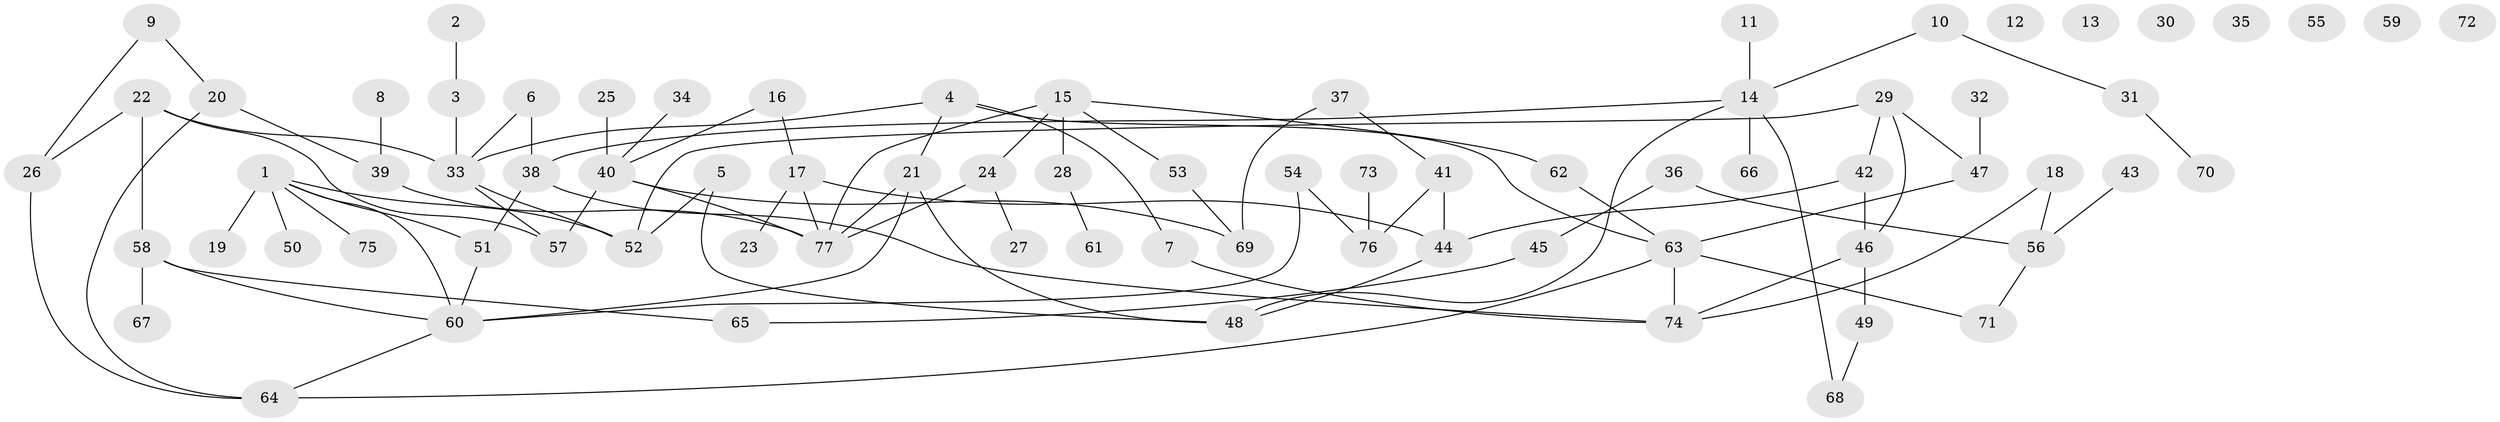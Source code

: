 // coarse degree distribution, {4: 0.09375, 6: 0.09375, 2: 0.1875, 1: 0.25, 8: 0.0625, 5: 0.15625, 3: 0.15625}
// Generated by graph-tools (version 1.1) at 2025/48/03/04/25 22:48:28]
// undirected, 77 vertices, 97 edges
graph export_dot {
  node [color=gray90,style=filled];
  1;
  2;
  3;
  4;
  5;
  6;
  7;
  8;
  9;
  10;
  11;
  12;
  13;
  14;
  15;
  16;
  17;
  18;
  19;
  20;
  21;
  22;
  23;
  24;
  25;
  26;
  27;
  28;
  29;
  30;
  31;
  32;
  33;
  34;
  35;
  36;
  37;
  38;
  39;
  40;
  41;
  42;
  43;
  44;
  45;
  46;
  47;
  48;
  49;
  50;
  51;
  52;
  53;
  54;
  55;
  56;
  57;
  58;
  59;
  60;
  61;
  62;
  63;
  64;
  65;
  66;
  67;
  68;
  69;
  70;
  71;
  72;
  73;
  74;
  75;
  76;
  77;
  1 -- 19;
  1 -- 50;
  1 -- 51;
  1 -- 52;
  1 -- 60;
  1 -- 75;
  2 -- 3;
  3 -- 33;
  4 -- 7;
  4 -- 21;
  4 -- 33;
  4 -- 63;
  5 -- 48;
  5 -- 52;
  6 -- 33;
  6 -- 38;
  7 -- 74;
  8 -- 39;
  9 -- 20;
  9 -- 26;
  10 -- 14;
  10 -- 31;
  11 -- 14;
  14 -- 38;
  14 -- 48;
  14 -- 66;
  14 -- 68;
  15 -- 24;
  15 -- 28;
  15 -- 53;
  15 -- 62;
  15 -- 77;
  16 -- 17;
  16 -- 40;
  17 -- 23;
  17 -- 44;
  17 -- 77;
  18 -- 56;
  18 -- 74;
  20 -- 39;
  20 -- 64;
  21 -- 48;
  21 -- 60;
  21 -- 77;
  22 -- 26;
  22 -- 33;
  22 -- 57;
  22 -- 58;
  24 -- 27;
  24 -- 77;
  25 -- 40;
  26 -- 64;
  28 -- 61;
  29 -- 42;
  29 -- 46;
  29 -- 47;
  29 -- 52;
  31 -- 70;
  32 -- 47;
  33 -- 52;
  33 -- 57;
  34 -- 40;
  36 -- 45;
  36 -- 56;
  37 -- 41;
  37 -- 69;
  38 -- 51;
  38 -- 74;
  39 -- 77;
  40 -- 57;
  40 -- 69;
  40 -- 77;
  41 -- 44;
  41 -- 76;
  42 -- 44;
  42 -- 46;
  43 -- 56;
  44 -- 48;
  45 -- 65;
  46 -- 49;
  46 -- 74;
  47 -- 63;
  49 -- 68;
  51 -- 60;
  53 -- 69;
  54 -- 60;
  54 -- 76;
  56 -- 71;
  58 -- 60;
  58 -- 65;
  58 -- 67;
  60 -- 64;
  62 -- 63;
  63 -- 64;
  63 -- 71;
  63 -- 74;
  73 -- 76;
}
